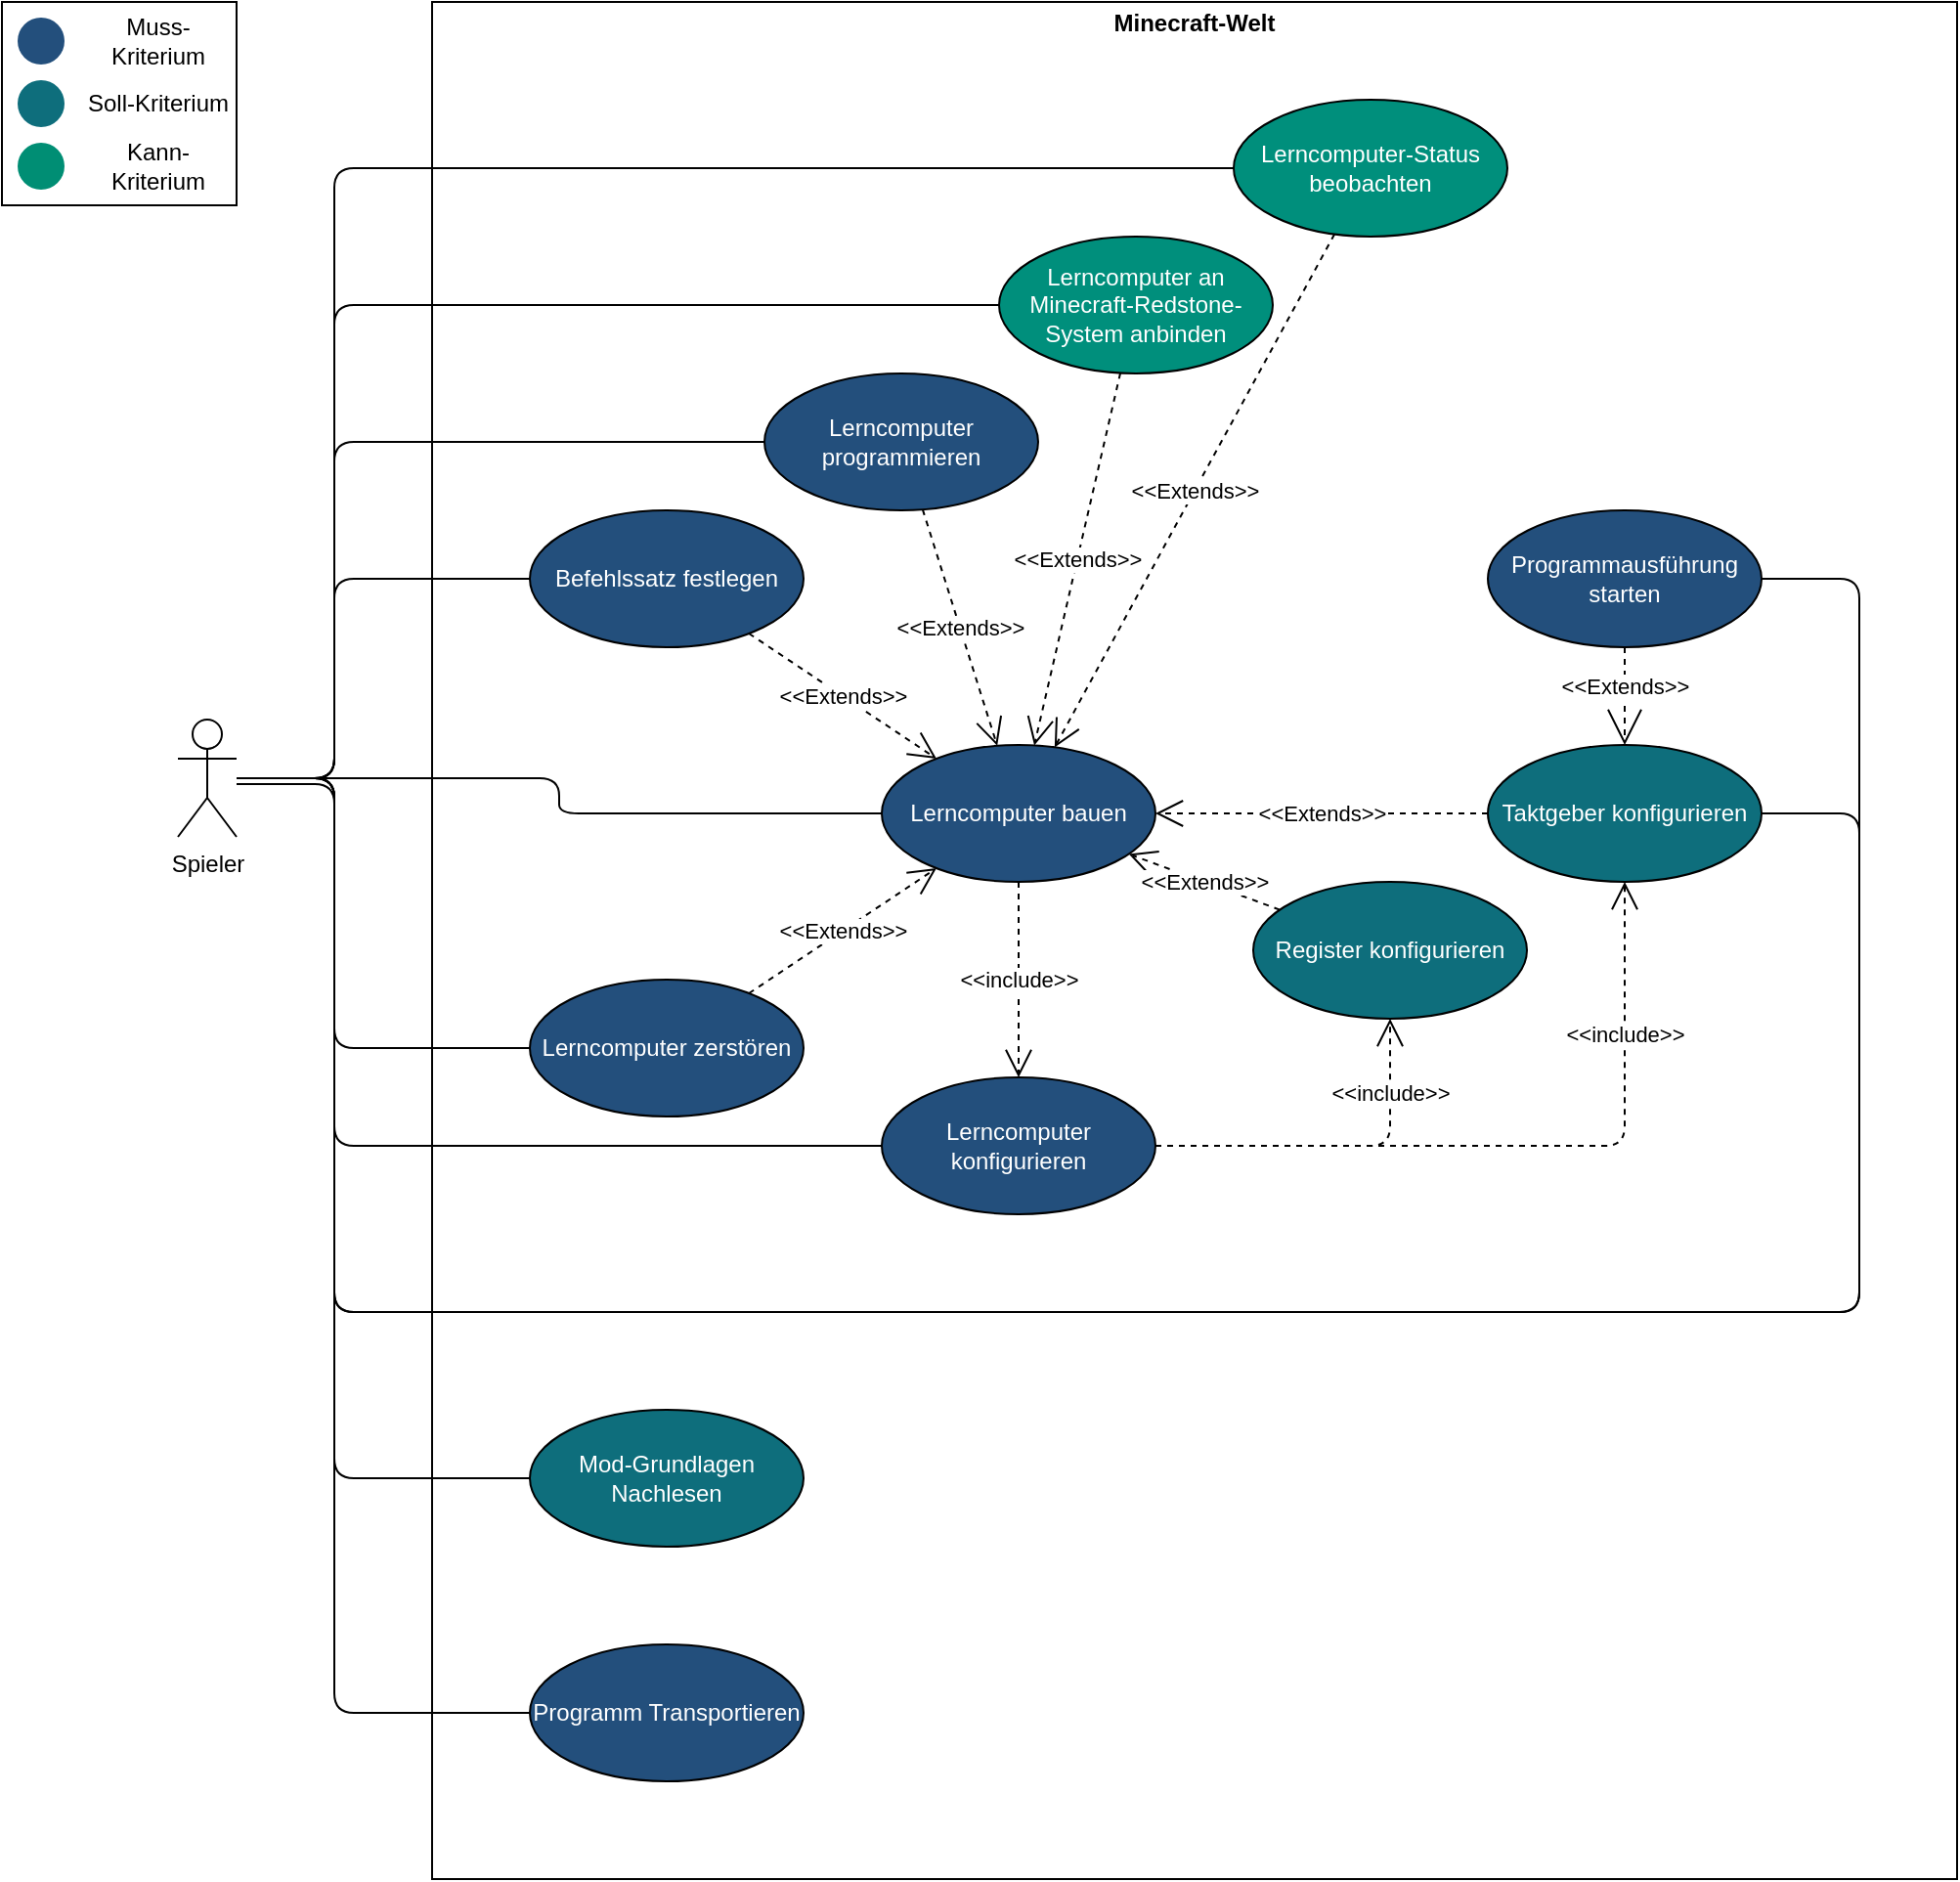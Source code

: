 <mxfile version="22.1.4" type="github">
  <diagram name="Seite-1" id="NroZgfhaD9NyDU4y-3oI">
    <mxGraphModel dx="1745" dy="723" grid="1" gridSize="10" guides="1" tooltips="1" connect="1" arrows="1" fold="1" page="0" pageScale="1" pageWidth="827" pageHeight="1169" math="0" shadow="0">
      <root>
        <mxCell id="0" />
        <mxCell id="1" parent="0" />
        <mxCell id="UA9cXKo-qscjJ2peGtP--1" value="&lt;p style=&quot;margin:0px;margin-top:4px;text-align:center;&quot;&gt;&lt;b&gt;Minecraft-Welt&lt;/b&gt;&lt;/p&gt;&lt;p style=&quot;margin:0px;margin-top:4px;text-align:center;&quot;&gt;&lt;b&gt;&lt;br&gt;&lt;br&gt;&lt;br&gt;&lt;br&gt;&lt;br&gt;&lt;br&gt;&lt;br&gt;&lt;br&gt;&lt;/b&gt;&lt;/p&gt;" style="verticalAlign=top;align=left;overflow=fill;fontSize=12;fontFamily=Helvetica;html=1;whiteSpace=wrap;fontColor=default;" parent="1" vertex="1">
          <mxGeometry x="130" width="780" height="960" as="geometry" />
        </mxCell>
        <mxCell id="Xgd_PEKhiGCFAb-JLPNT-2" value="Lerncomputer bauen" style="ellipse;whiteSpace=wrap;html=1;fillColor=#234F7C;fontColor=#FFFFFF;" parent="1" vertex="1">
          <mxGeometry x="360" y="380" width="140" height="70" as="geometry" />
        </mxCell>
        <mxCell id="DDFm2RIryqONvmcoJMjr-19" style="edgeStyle=orthogonalEdgeStyle;shape=connector;rounded=1;orthogonalLoop=1;jettySize=auto;html=1;labelBackgroundColor=default;strokeColor=default;align=center;verticalAlign=middle;fontFamily=Helvetica;fontSize=11;fontColor=default;endArrow=none;endFill=0;" parent="1" source="Xgd_PEKhiGCFAb-JLPNT-14" target="Xgd_PEKhiGCFAb-JLPNT-27" edge="1">
          <mxGeometry relative="1" as="geometry">
            <Array as="points">
              <mxPoint x="80" y="397" />
              <mxPoint x="80" y="295" />
            </Array>
          </mxGeometry>
        </mxCell>
        <mxCell id="DDFm2RIryqONvmcoJMjr-20" style="edgeStyle=orthogonalEdgeStyle;shape=connector;rounded=1;orthogonalLoop=1;jettySize=auto;html=1;labelBackgroundColor=default;strokeColor=default;align=center;verticalAlign=middle;fontFamily=Helvetica;fontSize=11;fontColor=default;endArrow=none;endFill=0;" parent="1" source="Xgd_PEKhiGCFAb-JLPNT-14" target="Xgd_PEKhiGCFAb-JLPNT-59" edge="1">
          <mxGeometry relative="1" as="geometry">
            <Array as="points">
              <mxPoint x="80" y="397" />
              <mxPoint x="80" y="535" />
            </Array>
          </mxGeometry>
        </mxCell>
        <mxCell id="DDFm2RIryqONvmcoJMjr-21" style="edgeStyle=orthogonalEdgeStyle;shape=connector;rounded=1;orthogonalLoop=1;jettySize=auto;html=1;labelBackgroundColor=default;strokeColor=default;align=center;verticalAlign=middle;fontFamily=Helvetica;fontSize=11;fontColor=default;endArrow=none;endFill=0;" parent="1" source="Xgd_PEKhiGCFAb-JLPNT-14" target="Xgd_PEKhiGCFAb-JLPNT-24" edge="1">
          <mxGeometry relative="1" as="geometry">
            <Array as="points">
              <mxPoint x="80" y="397" />
              <mxPoint x="80" y="585" />
            </Array>
          </mxGeometry>
        </mxCell>
        <mxCell id="DDFm2RIryqONvmcoJMjr-22" style="edgeStyle=orthogonalEdgeStyle;shape=connector;rounded=1;orthogonalLoop=1;jettySize=auto;html=1;labelBackgroundColor=default;strokeColor=default;align=center;verticalAlign=middle;fontFamily=Helvetica;fontSize=11;fontColor=default;endArrow=none;endFill=0;" parent="1" source="Xgd_PEKhiGCFAb-JLPNT-14" target="M4p_utti9_zCMArgyo4x-2" edge="1">
          <mxGeometry relative="1" as="geometry">
            <Array as="points">
              <mxPoint x="80" y="397" />
              <mxPoint x="80" y="225" />
            </Array>
          </mxGeometry>
        </mxCell>
        <mxCell id="DDFm2RIryqONvmcoJMjr-23" style="edgeStyle=orthogonalEdgeStyle;shape=connector;rounded=1;orthogonalLoop=1;jettySize=auto;html=1;labelBackgroundColor=default;strokeColor=default;align=center;verticalAlign=middle;fontFamily=Helvetica;fontSize=11;fontColor=default;endArrow=none;endFill=0;" parent="1" source="Xgd_PEKhiGCFAb-JLPNT-14" target="xNfpc41BwBicnMWGWOc8-1" edge="1">
          <mxGeometry relative="1" as="geometry">
            <Array as="points">
              <mxPoint x="80" y="397" />
              <mxPoint x="80" y="155" />
            </Array>
          </mxGeometry>
        </mxCell>
        <mxCell id="DDFm2RIryqONvmcoJMjr-24" style="edgeStyle=orthogonalEdgeStyle;shape=connector;rounded=1;orthogonalLoop=1;jettySize=auto;html=1;labelBackgroundColor=default;strokeColor=default;align=center;verticalAlign=middle;fontFamily=Helvetica;fontSize=11;fontColor=default;endArrow=none;endFill=0;" parent="1" source="Xgd_PEKhiGCFAb-JLPNT-14" target="Xgd_PEKhiGCFAb-JLPNT-37" edge="1">
          <mxGeometry relative="1" as="geometry">
            <Array as="points">
              <mxPoint x="80" y="397" />
              <mxPoint x="80" y="85" />
            </Array>
          </mxGeometry>
        </mxCell>
        <mxCell id="DDFm2RIryqONvmcoJMjr-26" style="edgeStyle=orthogonalEdgeStyle;shape=connector;rounded=1;orthogonalLoop=1;jettySize=auto;html=1;labelBackgroundColor=default;strokeColor=default;align=center;verticalAlign=middle;fontFamily=Helvetica;fontSize=11;fontColor=default;endArrow=none;endFill=0;" parent="1" source="Xgd_PEKhiGCFAb-JLPNT-14" target="Xgd_PEKhiGCFAb-JLPNT-35" edge="1">
          <mxGeometry relative="1" as="geometry">
            <Array as="points">
              <mxPoint x="80" y="397" />
              <mxPoint x="80" y="875" />
            </Array>
          </mxGeometry>
        </mxCell>
        <mxCell id="DDFm2RIryqONvmcoJMjr-27" style="edgeStyle=orthogonalEdgeStyle;shape=connector;rounded=1;orthogonalLoop=1;jettySize=auto;html=1;labelBackgroundColor=default;strokeColor=default;align=center;verticalAlign=middle;fontFamily=Helvetica;fontSize=11;fontColor=default;endArrow=none;endFill=0;" parent="1" source="Xgd_PEKhiGCFAb-JLPNT-14" target="Xgd_PEKhiGCFAb-JLPNT-41" edge="1">
          <mxGeometry relative="1" as="geometry">
            <Array as="points">
              <mxPoint x="80" y="400" />
              <mxPoint x="80" y="755" />
            </Array>
          </mxGeometry>
        </mxCell>
        <mxCell id="DDFm2RIryqONvmcoJMjr-28" style="edgeStyle=orthogonalEdgeStyle;shape=connector;rounded=1;orthogonalLoop=1;jettySize=auto;html=1;labelBackgroundColor=default;strokeColor=default;align=center;verticalAlign=middle;fontFamily=Helvetica;fontSize=11;fontColor=default;endArrow=none;endFill=0;" parent="1" source="Xgd_PEKhiGCFAb-JLPNT-14" target="Xgd_PEKhiGCFAb-JLPNT-29" edge="1">
          <mxGeometry relative="1" as="geometry">
            <Array as="points">
              <mxPoint x="80" y="397" />
              <mxPoint x="80" y="670" />
              <mxPoint x="860" y="670" />
              <mxPoint x="860" y="415" />
            </Array>
          </mxGeometry>
        </mxCell>
        <mxCell id="DDFm2RIryqONvmcoJMjr-29" style="edgeStyle=orthogonalEdgeStyle;shape=connector;rounded=1;orthogonalLoop=1;jettySize=auto;html=1;labelBackgroundColor=default;strokeColor=default;align=center;verticalAlign=middle;fontFamily=Helvetica;fontSize=11;fontColor=default;endArrow=none;endFill=0;" parent="1" source="Xgd_PEKhiGCFAb-JLPNT-14" target="Xgd_PEKhiGCFAb-JLPNT-40" edge="1">
          <mxGeometry relative="1" as="geometry">
            <Array as="points">
              <mxPoint x="80" y="397" />
              <mxPoint x="80" y="670" />
              <mxPoint x="860" y="670" />
              <mxPoint x="860" y="295" />
            </Array>
          </mxGeometry>
        </mxCell>
        <mxCell id="DDFm2RIryqONvmcoJMjr-30" style="edgeStyle=orthogonalEdgeStyle;shape=connector;rounded=1;orthogonalLoop=1;jettySize=auto;html=1;labelBackgroundColor=default;strokeColor=default;align=center;verticalAlign=middle;fontFamily=Helvetica;fontSize=11;fontColor=default;endArrow=none;endFill=0;" parent="1" source="Xgd_PEKhiGCFAb-JLPNT-14" target="Xgd_PEKhiGCFAb-JLPNT-2" edge="1">
          <mxGeometry relative="1" as="geometry" />
        </mxCell>
        <mxCell id="Xgd_PEKhiGCFAb-JLPNT-14" value="Spieler" style="shape=umlActor;verticalLabelPosition=bottom;labelBackgroundColor=#ffffff;verticalAlign=top;html=1;fillColor=none;" parent="1" vertex="1">
          <mxGeometry y="367" width="30" height="60" as="geometry" />
        </mxCell>
        <mxCell id="Xgd_PEKhiGCFAb-JLPNT-24" value="Lerncomputer konfigurieren" style="ellipse;whiteSpace=wrap;html=1;fillColor=#234f7c;fontColor=#FFFFFF;" parent="1" vertex="1">
          <mxGeometry x="360" y="550" width="140" height="70" as="geometry" />
        </mxCell>
        <mxCell id="Xgd_PEKhiGCFAb-JLPNT-27" value="Befehlssatz festlegen" style="ellipse;whiteSpace=wrap;html=1;fillColor=#234f7c;fontColor=#FFFFFF;" parent="1" vertex="1">
          <mxGeometry x="180" y="260" width="140" height="70" as="geometry" />
        </mxCell>
        <mxCell id="Xgd_PEKhiGCFAb-JLPNT-29" value="Taktgeber konfigurieren" style="ellipse;whiteSpace=wrap;html=1;fillColor=#0e6e7c;fontColor=#FFFFFF;" parent="1" vertex="1">
          <mxGeometry x="670" y="380" width="140" height="70" as="geometry" />
        </mxCell>
        <mxCell id="Xgd_PEKhiGCFAb-JLPNT-31" value="Register konfigurieren" style="ellipse;whiteSpace=wrap;html=1;fillColor=#0e6e7c;fontColor=#FFFFFF;" parent="1" vertex="1">
          <mxGeometry x="550" y="450" width="140" height="70" as="geometry" />
        </mxCell>
        <mxCell id="Xgd_PEKhiGCFAb-JLPNT-35" value="Programm Transportieren" style="ellipse;whiteSpace=wrap;html=1;fillColor=#234f7c;fontColor=#FFFFFF;" parent="1" vertex="1">
          <mxGeometry x="180" y="840" width="140" height="70" as="geometry" />
        </mxCell>
        <mxCell id="Xgd_PEKhiGCFAb-JLPNT-37" value="Lerncomputer-Status beobachten" style="ellipse;whiteSpace=wrap;html=1;fillColor=#008f7c;fontColor=#FFFFFF;" parent="1" vertex="1">
          <mxGeometry x="540" y="50" width="140" height="70" as="geometry" />
        </mxCell>
        <mxCell id="Xgd_PEKhiGCFAb-JLPNT-40" value="Programmausführung starten" style="ellipse;whiteSpace=wrap;html=1;fillColor=#234f7c;fontColor=#FFFFFF;" parent="1" vertex="1">
          <mxGeometry x="670" y="260" width="140" height="70" as="geometry" />
        </mxCell>
        <mxCell id="Xgd_PEKhiGCFAb-JLPNT-41" value="Mod-Grundlagen Nachlesen" style="ellipse;whiteSpace=wrap;html=1;fillColor=#0e6e7c;fontColor=#FFFFFF;" parent="1" vertex="1">
          <mxGeometry x="180" y="720" width="140" height="70" as="geometry" />
        </mxCell>
        <mxCell id="Xgd_PEKhiGCFAb-JLPNT-54" value="&amp;lt;&amp;lt;Extends&lt;span style=&quot;color: rgb(0 , 0 , 0)&quot;&gt;&amp;gt;&amp;gt;&lt;/span&gt;" style="endArrow=open;endSize=16;endFill=0;html=1;dashed=1;" parent="1" source="Xgd_PEKhiGCFAb-JLPNT-40" target="Xgd_PEKhiGCFAb-JLPNT-29" edge="1">
          <mxGeometry x="-0.2" width="160" relative="1" as="geometry">
            <mxPoint x="743" y="1032.5" as="sourcePoint" />
            <mxPoint x="903" y="1032.5" as="targetPoint" />
            <mxPoint as="offset" />
          </mxGeometry>
        </mxCell>
        <mxCell id="Xgd_PEKhiGCFAb-JLPNT-59" value="Lerncomputer zerstören" style="ellipse;whiteSpace=wrap;html=1;fillColor=#234F7C;fontColor=#FFFFFF;" parent="1" vertex="1">
          <mxGeometry x="180" y="500" width="140" height="70" as="geometry" />
        </mxCell>
        <mxCell id="M4p_utti9_zCMArgyo4x-2" value="Lerncomputer programmieren" style="ellipse;whiteSpace=wrap;html=1;fillColor=#234F7C;fontColor=#ffffff;" parent="1" vertex="1">
          <mxGeometry x="300" y="190" width="140" height="70" as="geometry" />
        </mxCell>
        <mxCell id="xNfpc41BwBicnMWGWOc8-1" value="Lerncomputer an Minecraft-Redstone-System anbinden" style="ellipse;whiteSpace=wrap;html=1;fillColor=#008F7C;fontColor=#FFFFFF;" parent="1" vertex="1">
          <mxGeometry x="420" y="120" width="140" height="70" as="geometry" />
        </mxCell>
        <mxCell id="DDFm2RIryqONvmcoJMjr-6" value="&amp;lt;&amp;lt;Extends&amp;gt;&amp;gt;" style="endArrow=open;endSize=12;dashed=1;html=1;rounded=1;labelBackgroundColor=default;strokeColor=default;align=center;verticalAlign=middle;fontFamily=Helvetica;fontSize=11;fontColor=default;shape=connector;" parent="1" source="Xgd_PEKhiGCFAb-JLPNT-27" target="Xgd_PEKhiGCFAb-JLPNT-2" edge="1">
          <mxGeometry width="160" relative="1" as="geometry">
            <mxPoint x="60" y="680" as="sourcePoint" />
            <mxPoint x="220" y="680" as="targetPoint" />
          </mxGeometry>
        </mxCell>
        <mxCell id="DDFm2RIryqONvmcoJMjr-8" value="&amp;lt;&amp;lt;Extends&amp;gt;&amp;gt;" style="endArrow=open;endSize=12;dashed=1;html=1;rounded=1;labelBackgroundColor=default;strokeColor=default;align=center;verticalAlign=middle;fontFamily=Helvetica;fontSize=11;fontColor=default;shape=connector;" parent="1" source="M4p_utti9_zCMArgyo4x-2" target="Xgd_PEKhiGCFAb-JLPNT-2" edge="1">
          <mxGeometry width="160" relative="1" as="geometry">
            <mxPoint x="302" y="333" as="sourcePoint" />
            <mxPoint x="398" y="397" as="targetPoint" />
          </mxGeometry>
        </mxCell>
        <mxCell id="DDFm2RIryqONvmcoJMjr-9" value="&amp;lt;&amp;lt;Extends&amp;gt;&amp;gt;" style="endArrow=open;endSize=12;dashed=1;html=1;rounded=1;labelBackgroundColor=default;strokeColor=default;align=center;verticalAlign=middle;fontFamily=Helvetica;fontSize=11;fontColor=default;shape=connector;" parent="1" source="xNfpc41BwBicnMWGWOc8-1" target="Xgd_PEKhiGCFAb-JLPNT-2" edge="1">
          <mxGeometry width="160" relative="1" as="geometry">
            <mxPoint x="391" y="270" as="sourcePoint" />
            <mxPoint x="429" y="390" as="targetPoint" />
          </mxGeometry>
        </mxCell>
        <mxCell id="DDFm2RIryqONvmcoJMjr-10" value="&amp;lt;&amp;lt;Extends&amp;gt;&amp;gt;" style="endArrow=open;endSize=12;dashed=1;html=1;rounded=1;labelBackgroundColor=default;strokeColor=default;align=center;verticalAlign=middle;fontFamily=Helvetica;fontSize=11;fontColor=default;shape=connector;" parent="1" source="Xgd_PEKhiGCFAb-JLPNT-37" target="Xgd_PEKhiGCFAb-JLPNT-2" edge="1">
          <mxGeometry width="160" relative="1" as="geometry">
            <mxPoint x="401" y="280" as="sourcePoint" />
            <mxPoint x="450" y="410" as="targetPoint" />
          </mxGeometry>
        </mxCell>
        <mxCell id="DDFm2RIryqONvmcoJMjr-11" value="&amp;lt;&amp;lt;include&amp;gt;&amp;gt;" style="endArrow=open;endSize=12;dashed=1;html=1;rounded=1;labelBackgroundColor=default;strokeColor=default;align=center;verticalAlign=middle;fontFamily=Helvetica;fontSize=11;fontColor=default;shape=connector;" parent="1" source="Xgd_PEKhiGCFAb-JLPNT-2" target="Xgd_PEKhiGCFAb-JLPNT-24" edge="1">
          <mxGeometry width="160" relative="1" as="geometry">
            <mxPoint x="602" y="129" as="sourcePoint" />
            <mxPoint x="458" y="391" as="targetPoint" />
          </mxGeometry>
        </mxCell>
        <mxCell id="DDFm2RIryqONvmcoJMjr-14" value="&amp;lt;&amp;lt;include&amp;gt;&amp;gt;" style="endArrow=open;endSize=12;dashed=1;html=1;rounded=1;labelBackgroundColor=default;strokeColor=default;align=center;verticalAlign=middle;fontFamily=Helvetica;fontSize=11;fontColor=default;shape=connector;edgeStyle=orthogonalEdgeStyle;" parent="1" source="Xgd_PEKhiGCFAb-JLPNT-24" target="Xgd_PEKhiGCFAb-JLPNT-29" edge="1">
          <mxGeometry x="0.584" width="160" relative="1" as="geometry">
            <mxPoint x="440" y="460" as="sourcePoint" />
            <mxPoint x="440" y="510" as="targetPoint" />
            <mxPoint as="offset" />
          </mxGeometry>
        </mxCell>
        <mxCell id="DDFm2RIryqONvmcoJMjr-15" value="&amp;lt;&amp;lt;include&amp;gt;&amp;gt;" style="endArrow=open;endSize=12;dashed=1;html=1;rounded=1;labelBackgroundColor=default;strokeColor=default;align=center;verticalAlign=middle;fontFamily=Helvetica;fontSize=11;fontColor=default;shape=connector;edgeStyle=orthogonalEdgeStyle;" parent="1" source="Xgd_PEKhiGCFAb-JLPNT-24" target="Xgd_PEKhiGCFAb-JLPNT-31" edge="1">
          <mxGeometry x="0.59" width="160" relative="1" as="geometry">
            <mxPoint x="510" y="545" as="sourcePoint" />
            <mxPoint x="750" y="450" as="targetPoint" />
            <Array as="points">
              <mxPoint x="620" y="585" />
            </Array>
            <mxPoint as="offset" />
          </mxGeometry>
        </mxCell>
        <mxCell id="DDFm2RIryqONvmcoJMjr-16" value="&amp;lt;&amp;lt;Extends&amp;gt;&amp;gt;" style="endArrow=open;endSize=12;dashed=1;html=1;rounded=1;labelBackgroundColor=default;strokeColor=default;align=center;verticalAlign=middle;fontFamily=Helvetica;fontSize=11;fontColor=default;shape=connector;" parent="1" source="Xgd_PEKhiGCFAb-JLPNT-29" target="Xgd_PEKhiGCFAb-JLPNT-2" edge="1">
          <mxGeometry width="160" relative="1" as="geometry">
            <mxPoint x="602" y="129" as="sourcePoint" />
            <mxPoint x="458" y="391" as="targetPoint" />
          </mxGeometry>
        </mxCell>
        <mxCell id="DDFm2RIryqONvmcoJMjr-17" value="&amp;lt;&amp;lt;Extends&amp;gt;&amp;gt;" style="endArrow=open;endSize=12;dashed=1;html=1;rounded=1;labelBackgroundColor=default;strokeColor=default;align=center;verticalAlign=middle;fontFamily=Helvetica;fontSize=11;fontColor=default;shape=connector;" parent="1" source="Xgd_PEKhiGCFAb-JLPNT-31" target="Xgd_PEKhiGCFAb-JLPNT-2" edge="1">
          <mxGeometry width="160" relative="1" as="geometry">
            <mxPoint x="680" y="417" as="sourcePoint" />
            <mxPoint x="510" y="423" as="targetPoint" />
          </mxGeometry>
        </mxCell>
        <mxCell id="DDFm2RIryqONvmcoJMjr-18" value="&amp;lt;&amp;lt;Extends&amp;gt;&amp;gt;" style="endArrow=open;endSize=12;dashed=1;html=1;rounded=1;labelBackgroundColor=default;strokeColor=default;align=center;verticalAlign=middle;fontFamily=Helvetica;fontSize=11;fontColor=default;shape=connector;" parent="1" source="Xgd_PEKhiGCFAb-JLPNT-59" target="Xgd_PEKhiGCFAb-JLPNT-2" edge="1">
          <mxGeometry width="160" relative="1" as="geometry">
            <mxPoint x="302" y="333" as="sourcePoint" />
            <mxPoint x="398" y="397" as="targetPoint" />
          </mxGeometry>
        </mxCell>
        <mxCell id="2xb1d-lXWdvE1D22W1Jt-1" value="" style="group;aspect=fixed;" parent="1" vertex="1" connectable="0">
          <mxGeometry x="-90" width="120" height="104" as="geometry" />
        </mxCell>
        <mxCell id="2xb1d-lXWdvE1D22W1Jt-2" value="" style="ellipse;whiteSpace=wrap;html=1;strokeColor=none;fillColor=#234F7C;" parent="2xb1d-lXWdvE1D22W1Jt-1" vertex="1">
          <mxGeometry x="8" y="8" width="24" height="24" as="geometry" />
        </mxCell>
        <mxCell id="2xb1d-lXWdvE1D22W1Jt-3" value="" style="ellipse;whiteSpace=wrap;html=1;strokeColor=none;fillColor=#0E6E7C;" parent="2xb1d-lXWdvE1D22W1Jt-1" vertex="1">
          <mxGeometry x="8" y="40.0" width="24" height="24" as="geometry" />
        </mxCell>
        <mxCell id="2xb1d-lXWdvE1D22W1Jt-4" value="" style="ellipse;whiteSpace=wrap;html=1;strokeColor=none;fillColor=#008E74;" parent="2xb1d-lXWdvE1D22W1Jt-1" vertex="1">
          <mxGeometry x="8" y="72.0" width="24" height="24" as="geometry" />
        </mxCell>
        <mxCell id="2xb1d-lXWdvE1D22W1Jt-5" value="Muss-Kriterium" style="text;html=1;strokeColor=none;fillColor=none;align=center;verticalAlign=middle;whiteSpace=wrap;rounded=0;" parent="2xb1d-lXWdvE1D22W1Jt-1" vertex="1">
          <mxGeometry x="40" y="8" width="80" height="24" as="geometry" />
        </mxCell>
        <mxCell id="2xb1d-lXWdvE1D22W1Jt-6" value="Soll-Kriterium" style="text;html=1;strokeColor=none;fillColor=none;align=center;verticalAlign=middle;whiteSpace=wrap;rounded=0;" parent="2xb1d-lXWdvE1D22W1Jt-1" vertex="1">
          <mxGeometry x="40" y="40.0" width="80" height="24" as="geometry" />
        </mxCell>
        <mxCell id="2xb1d-lXWdvE1D22W1Jt-7" value="Kann-Kriterium" style="text;html=1;strokeColor=none;fillColor=none;align=center;verticalAlign=middle;whiteSpace=wrap;rounded=0;" parent="2xb1d-lXWdvE1D22W1Jt-1" vertex="1">
          <mxGeometry x="40" y="72.0" width="80" height="24" as="geometry" />
        </mxCell>
        <mxCell id="2xb1d-lXWdvE1D22W1Jt-8" value="" style="rounded=0;whiteSpace=wrap;html=1;fillColor=none;aspect=fixed;" parent="2xb1d-lXWdvE1D22W1Jt-1" vertex="1">
          <mxGeometry width="119.995" height="103.996" as="geometry" />
        </mxCell>
      </root>
    </mxGraphModel>
  </diagram>
</mxfile>
